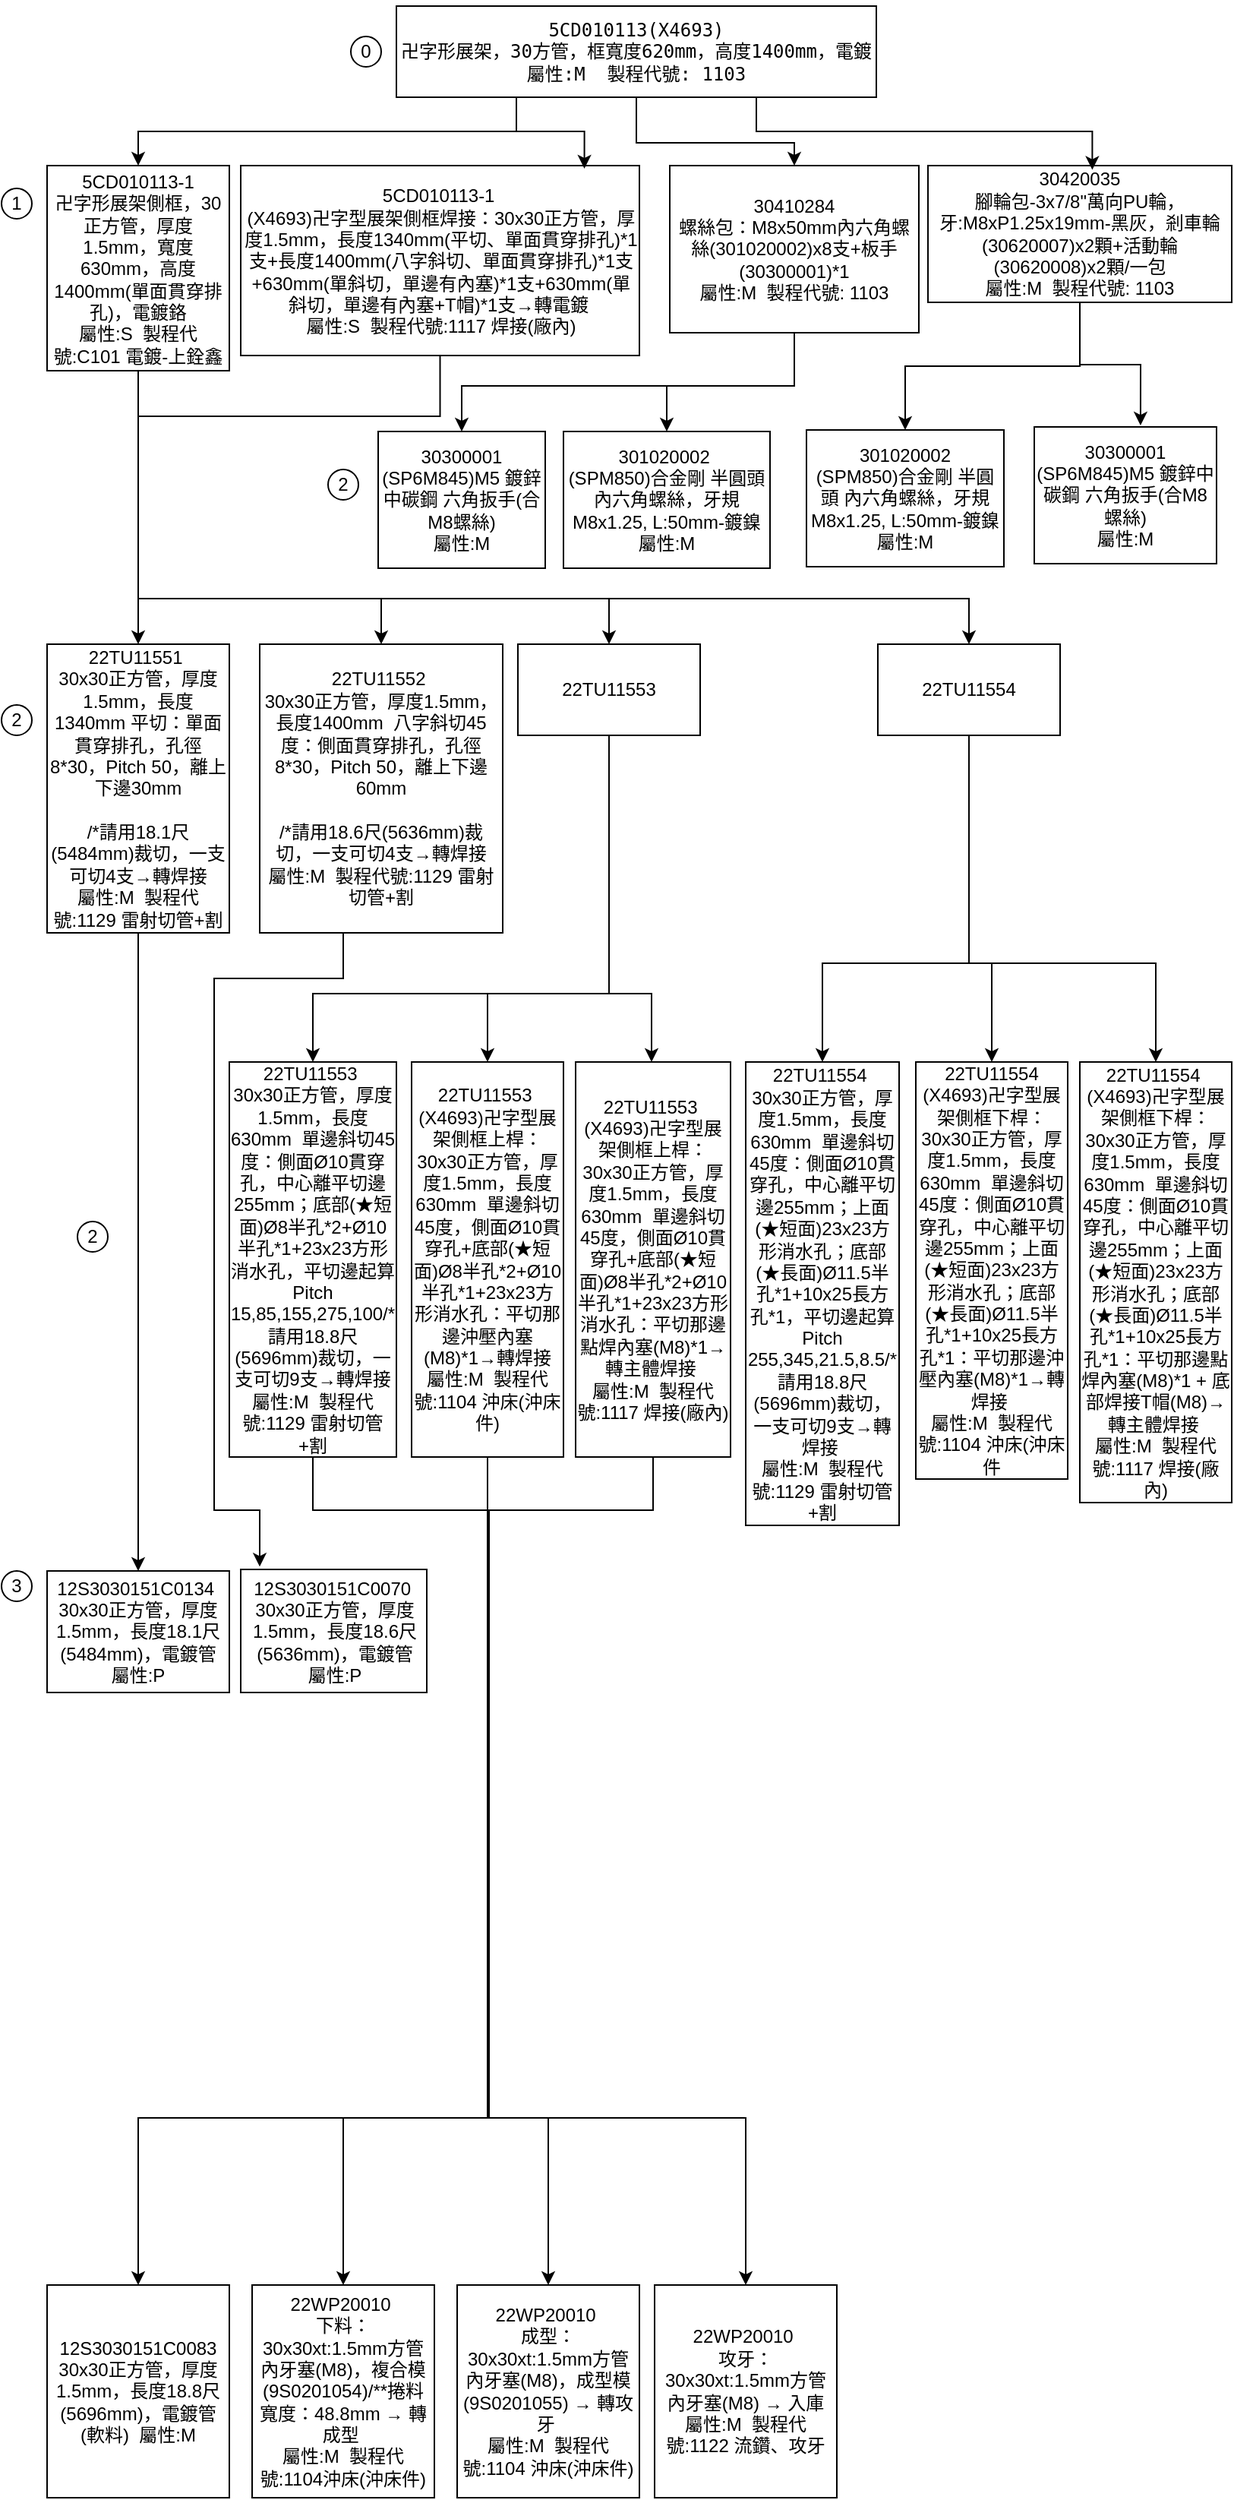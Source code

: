 <mxfile version="24.2.8" type="github">
  <diagram id="C5RBs43oDa-KdzZeNtuy" name="Page-1">
    <mxGraphModel dx="1434" dy="772" grid="1" gridSize="10" guides="1" tooltips="1" connect="1" arrows="1" fold="1" page="1" pageScale="1" pageWidth="827" pageHeight="1169" math="0" shadow="0">
      <root>
        <mxCell id="WIyWlLk6GJQsqaUBKTNV-0" />
        <mxCell id="WIyWlLk6GJQsqaUBKTNV-1" parent="WIyWlLk6GJQsqaUBKTNV-0" />
        <mxCell id="io9VJMqO0ZMELUNDM5LC-114" style="edgeStyle=orthogonalEdgeStyle;rounded=0;orthogonalLoop=1;jettySize=auto;html=1;exitX=0.25;exitY=1;exitDx=0;exitDy=0;entryX=0.5;entryY=0;entryDx=0;entryDy=0;" edge="1" parent="WIyWlLk6GJQsqaUBKTNV-1" source="io9VJMqO0ZMELUNDM5LC-0" target="io9VJMqO0ZMELUNDM5LC-1">
          <mxGeometry relative="1" as="geometry" />
        </mxCell>
        <mxCell id="io9VJMqO0ZMELUNDM5LC-117" style="edgeStyle=orthogonalEdgeStyle;rounded=0;orthogonalLoop=1;jettySize=auto;html=1;entryX=0.5;entryY=0;entryDx=0;entryDy=0;" edge="1" parent="WIyWlLk6GJQsqaUBKTNV-1" source="io9VJMqO0ZMELUNDM5LC-0" target="io9VJMqO0ZMELUNDM5LC-2">
          <mxGeometry relative="1" as="geometry">
            <Array as="points">
              <mxPoint x="428" y="100" />
              <mxPoint x="532" y="100" />
            </Array>
          </mxGeometry>
        </mxCell>
        <mxCell id="io9VJMqO0ZMELUNDM5LC-0" value="&lt;pre&gt;5CD010113(X4693)&lt;br&gt;卍字形展架，30方管，框寬度620mm，高度1400mm，電鍍&lt;br&gt;屬性:M&amp;nbsp; 製程代號: 1103&lt;/pre&gt;" style="rounded=0;whiteSpace=wrap;html=1;align=center;" vertex="1" parent="WIyWlLk6GJQsqaUBKTNV-1">
          <mxGeometry x="270" y="10" width="316" height="60" as="geometry" />
        </mxCell>
        <mxCell id="io9VJMqO0ZMELUNDM5LC-167" style="edgeStyle=orthogonalEdgeStyle;rounded=0;orthogonalLoop=1;jettySize=auto;html=1;" edge="1" parent="WIyWlLk6GJQsqaUBKTNV-1" source="io9VJMqO0ZMELUNDM5LC-1" target="io9VJMqO0ZMELUNDM5LC-160">
          <mxGeometry relative="1" as="geometry">
            <Array as="points">
              <mxPoint x="100" y="400" />
              <mxPoint x="410" y="400" />
            </Array>
          </mxGeometry>
        </mxCell>
        <mxCell id="io9VJMqO0ZMELUNDM5LC-168" style="edgeStyle=orthogonalEdgeStyle;rounded=0;orthogonalLoop=1;jettySize=auto;html=1;" edge="1" parent="WIyWlLk6GJQsqaUBKTNV-1" source="io9VJMqO0ZMELUNDM5LC-1" target="io9VJMqO0ZMELUNDM5LC-161">
          <mxGeometry relative="1" as="geometry">
            <Array as="points">
              <mxPoint x="100" y="400" />
              <mxPoint x="647" y="400" />
            </Array>
          </mxGeometry>
        </mxCell>
        <mxCell id="io9VJMqO0ZMELUNDM5LC-177" style="edgeStyle=orthogonalEdgeStyle;rounded=0;orthogonalLoop=1;jettySize=auto;html=1;entryX=0.5;entryY=0;entryDx=0;entryDy=0;" edge="1" parent="WIyWlLk6GJQsqaUBKTNV-1" source="io9VJMqO0ZMELUNDM5LC-1" target="io9VJMqO0ZMELUNDM5LC-23">
          <mxGeometry relative="1" as="geometry">
            <Array as="points">
              <mxPoint x="100" y="400" />
              <mxPoint x="260" y="400" />
            </Array>
          </mxGeometry>
        </mxCell>
        <mxCell id="io9VJMqO0ZMELUNDM5LC-1" value="5CD010113-1&lt;div&gt;卍字形展架側框，30正方管，厚度1.5mm，寬度630mm，高度1400mm(單面貫穿排孔)，電鍍鉻&lt;br&gt;&lt;/div&gt;&lt;div&gt;屬性:S&amp;nbsp; 製程代號:C101 電鍍-上銓鑫&lt;br&gt;&lt;/div&gt;" style="rounded=0;whiteSpace=wrap;html=1;" vertex="1" parent="WIyWlLk6GJQsqaUBKTNV-1">
          <mxGeometry x="40" y="115" width="120" height="135" as="geometry" />
        </mxCell>
        <mxCell id="io9VJMqO0ZMELUNDM5LC-108" style="edgeStyle=orthogonalEdgeStyle;rounded=0;orthogonalLoop=1;jettySize=auto;html=1;" edge="1" parent="WIyWlLk6GJQsqaUBKTNV-1" source="io9VJMqO0ZMELUNDM5LC-2" target="io9VJMqO0ZMELUNDM5LC-15">
          <mxGeometry relative="1" as="geometry">
            <Array as="points">
              <mxPoint x="532" y="260" />
              <mxPoint x="313" y="260" />
            </Array>
          </mxGeometry>
        </mxCell>
        <mxCell id="io9VJMqO0ZMELUNDM5LC-109" style="edgeStyle=orthogonalEdgeStyle;rounded=0;orthogonalLoop=1;jettySize=auto;html=1;entryX=0.5;entryY=0;entryDx=0;entryDy=0;" edge="1" parent="WIyWlLk6GJQsqaUBKTNV-1" source="io9VJMqO0ZMELUNDM5LC-2" target="io9VJMqO0ZMELUNDM5LC-14">
          <mxGeometry relative="1" as="geometry">
            <Array as="points">
              <mxPoint x="532" y="260" />
              <mxPoint x="448" y="260" />
            </Array>
          </mxGeometry>
        </mxCell>
        <mxCell id="io9VJMqO0ZMELUNDM5LC-2" value="&lt;p&gt;30410284&lt;br&gt;螺絲包：M8x50mm內六角螺絲(301020002)x8支+板手(30300001)*1&lt;br&gt;屬性:M&amp;nbsp; 製程代號: 1103&lt;/p&gt;" style="rounded=0;whiteSpace=wrap;html=1;" vertex="1" parent="WIyWlLk6GJQsqaUBKTNV-1">
          <mxGeometry x="450" y="115" width="164" height="110" as="geometry" />
        </mxCell>
        <mxCell id="io9VJMqO0ZMELUNDM5LC-19" style="edgeStyle=orthogonalEdgeStyle;rounded=0;orthogonalLoop=1;jettySize=auto;html=1;exitX=0.5;exitY=1;exitDx=0;exitDy=0;entryX=0.5;entryY=0;entryDx=0;entryDy=0;" edge="1" parent="WIyWlLk6GJQsqaUBKTNV-1" source="io9VJMqO0ZMELUNDM5LC-5" target="io9VJMqO0ZMELUNDM5LC-11">
          <mxGeometry relative="1" as="geometry" />
        </mxCell>
        <mxCell id="io9VJMqO0ZMELUNDM5LC-5" value="30420035&lt;div&gt;腳輪包-3x7/8&quot;萬向PU輪，牙:M8xP1.25x19mm-黑灰，剎車輪(30620007)x2顆+活動輪(30620008)x2顆/一包&lt;br&gt;&lt;/div&gt;&lt;div&gt;屬性:M&amp;nbsp; 製程代號: 1103&lt;br&gt;&lt;/div&gt;" style="rounded=0;whiteSpace=wrap;html=1;" vertex="1" parent="WIyWlLk6GJQsqaUBKTNV-1">
          <mxGeometry x="620" y="115" width="200" height="90" as="geometry" />
        </mxCell>
        <mxCell id="io9VJMqO0ZMELUNDM5LC-11" value="301020002&lt;div&gt;(SPM850)合金剛 半圓頭 內六角螺絲，牙規M8x1.25, L:50mm-鍍鎳&lt;br&gt;&lt;/div&gt;&lt;div&gt;屬性:M&lt;br&gt;&lt;/div&gt;" style="rounded=0;whiteSpace=wrap;html=1;" vertex="1" parent="WIyWlLk6GJQsqaUBKTNV-1">
          <mxGeometry x="540" y="289" width="130" height="90" as="geometry" />
        </mxCell>
        <mxCell id="io9VJMqO0ZMELUNDM5LC-12" value="30300001&lt;div&gt;(SP6M845)M5 鍍鋅中碳鋼 六角扳手(合M8螺絲)&lt;br&gt;&lt;/div&gt;&lt;div&gt;屬性:M&lt;br&gt;&lt;/div&gt;" style="rounded=0;whiteSpace=wrap;html=1;" vertex="1" parent="WIyWlLk6GJQsqaUBKTNV-1">
          <mxGeometry x="690" y="287" width="120" height="90" as="geometry" />
        </mxCell>
        <mxCell id="io9VJMqO0ZMELUNDM5LC-14" value="301020002&amp;nbsp;&lt;div&gt;(SPM850)合金剛 半圓頭 內六角螺絲，牙規M8x1.25, L:50mm-鍍鎳&lt;/div&gt;&lt;div&gt;屬性:M&lt;br&gt;&lt;/div&gt;" style="rounded=0;whiteSpace=wrap;html=1;" vertex="1" parent="WIyWlLk6GJQsqaUBKTNV-1">
          <mxGeometry x="380" y="290" width="136" height="90" as="geometry" />
        </mxCell>
        <mxCell id="io9VJMqO0ZMELUNDM5LC-15" value="30300001 (SP6M845)M5 鍍鋅中碳鋼 六角扳手(合M8螺絲)&lt;div&gt;屬性:M&lt;br&gt;&lt;/div&gt;" style="rounded=0;whiteSpace=wrap;html=1;" vertex="1" parent="WIyWlLk6GJQsqaUBKTNV-1">
          <mxGeometry x="258" y="290" width="110" height="90" as="geometry" />
        </mxCell>
        <mxCell id="io9VJMqO0ZMELUNDM5LC-18" style="edgeStyle=orthogonalEdgeStyle;rounded=0;orthogonalLoop=1;jettySize=auto;html=1;entryX=0.583;entryY=-0.011;entryDx=0;entryDy=0;entryPerimeter=0;" edge="1" parent="WIyWlLk6GJQsqaUBKTNV-1" source="io9VJMqO0ZMELUNDM5LC-5" target="io9VJMqO0ZMELUNDM5LC-12">
          <mxGeometry relative="1" as="geometry" />
        </mxCell>
        <mxCell id="io9VJMqO0ZMELUNDM5LC-37" style="edgeStyle=orthogonalEdgeStyle;rounded=0;orthogonalLoop=1;jettySize=auto;html=1;entryX=0.5;entryY=0;entryDx=0;entryDy=0;" edge="1" parent="WIyWlLk6GJQsqaUBKTNV-1" source="io9VJMqO0ZMELUNDM5LC-22" target="io9VJMqO0ZMELUNDM5LC-35">
          <mxGeometry relative="1" as="geometry" />
        </mxCell>
        <mxCell id="io9VJMqO0ZMELUNDM5LC-22" value="22TU11551&amp;nbsp;&lt;div&gt;30x30正方管，厚度1.5mm，長度1340mm 平切：單面貫穿排孔，孔徑8*30，Pitch 50，離上下邊30mm&lt;/div&gt;&lt;div&gt;&lt;br&gt;&lt;/div&gt;&lt;div&gt;/*&lt;span style=&quot;background-color: initial;&quot;&gt;請用18.1尺(5484mm)裁切，一支可切4支→轉焊接&lt;/span&gt;&lt;/div&gt;&lt;div&gt;&lt;span style=&quot;background-color: initial;&quot;&gt;屬性:M&amp;nbsp; 製程代號:1129 雷射切管+割&lt;/span&gt;&lt;/div&gt;" style="rounded=0;whiteSpace=wrap;html=1;" vertex="1" parent="WIyWlLk6GJQsqaUBKTNV-1">
          <mxGeometry x="40" y="430" width="120" height="190" as="geometry" />
        </mxCell>
        <mxCell id="io9VJMqO0ZMELUNDM5LC-23" value="22TU11552&amp;nbsp;&lt;div&gt;30x30正方管，厚度1.5mm，長度1400mm&amp;nbsp; 八字斜切45度：側面貫穿排孔，孔徑8*30，Pitch 50，離上下邊60mm&lt;/div&gt;&lt;div&gt;&lt;br&gt;&lt;/div&gt;&lt;div&gt;/*&lt;span style=&quot;background-color: initial;&quot;&gt;請用18.6尺(5636mm)裁切，一支可切4支→轉焊接&lt;/span&gt;&lt;/div&gt;&lt;div&gt;&lt;span style=&quot;background-color: initial;&quot;&gt;屬性:M&amp;nbsp; 製程代號:1129 雷射切管+割&lt;/span&gt;&lt;/div&gt;" style="rounded=0;whiteSpace=wrap;html=1;" vertex="1" parent="WIyWlLk6GJQsqaUBKTNV-1">
          <mxGeometry x="180" y="430" width="160" height="190" as="geometry" />
        </mxCell>
        <mxCell id="io9VJMqO0ZMELUNDM5LC-35" value="12S3030151C0134&amp;nbsp;&lt;div&gt;30x30正方管，厚度1.5mm，長度18.1尺(5484mm)，電鍍管&lt;/div&gt;&lt;div&gt;屬性:P&lt;/div&gt;" style="rounded=0;whiteSpace=wrap;html=1;align=center;" vertex="1" parent="WIyWlLk6GJQsqaUBKTNV-1">
          <mxGeometry x="40" y="1040" width="120" height="80" as="geometry" />
        </mxCell>
        <mxCell id="io9VJMqO0ZMELUNDM5LC-38" value="12S3030151C0070&amp;nbsp;&lt;div&gt;30x30正方管，厚度1.5mm，長度18.6尺(5636mm)，電鍍管&lt;/div&gt;&lt;div&gt;屬性:P&lt;/div&gt;" style="rounded=0;whiteSpace=wrap;html=1;" vertex="1" parent="WIyWlLk6GJQsqaUBKTNV-1">
          <mxGeometry x="167.5" y="1039" width="122.5" height="81" as="geometry" />
        </mxCell>
        <mxCell id="io9VJMqO0ZMELUNDM5LC-60" value="0" style="ellipse;whiteSpace=wrap;html=1;aspect=fixed;" vertex="1" parent="WIyWlLk6GJQsqaUBKTNV-1">
          <mxGeometry x="240" y="30" width="20" height="20" as="geometry" />
        </mxCell>
        <mxCell id="io9VJMqO0ZMELUNDM5LC-61" value="1" style="ellipse;whiteSpace=wrap;html=1;aspect=fixed;" vertex="1" parent="WIyWlLk6GJQsqaUBKTNV-1">
          <mxGeometry x="10" y="130" width="20" height="20" as="geometry" />
        </mxCell>
        <mxCell id="io9VJMqO0ZMELUNDM5LC-62" value="2" style="ellipse;whiteSpace=wrap;html=1;aspect=fixed;" vertex="1" parent="WIyWlLk6GJQsqaUBKTNV-1">
          <mxGeometry x="225" y="315" width="20" height="20" as="geometry" />
        </mxCell>
        <mxCell id="io9VJMqO0ZMELUNDM5LC-63" value="2" style="ellipse;whiteSpace=wrap;html=1;aspect=fixed;" vertex="1" parent="WIyWlLk6GJQsqaUBKTNV-1">
          <mxGeometry x="10" y="470" width="20" height="20" as="geometry" />
        </mxCell>
        <mxCell id="io9VJMqO0ZMELUNDM5LC-77" value="3" style="ellipse;whiteSpace=wrap;html=1;aspect=fixed;" vertex="1" parent="WIyWlLk6GJQsqaUBKTNV-1">
          <mxGeometry x="10" y="1040" width="20" height="20" as="geometry" />
        </mxCell>
        <mxCell id="io9VJMqO0ZMELUNDM5LC-159" style="edgeStyle=orthogonalEdgeStyle;rounded=0;orthogonalLoop=1;jettySize=auto;html=1;entryX=0.5;entryY=0;entryDx=0;entryDy=0;" edge="1" parent="WIyWlLk6GJQsqaUBKTNV-1" source="io9VJMqO0ZMELUNDM5LC-79" target="io9VJMqO0ZMELUNDM5LC-157">
          <mxGeometry relative="1" as="geometry">
            <mxPoint x="230" y="1240" as="targetPoint" />
            <Array as="points">
              <mxPoint x="215" y="1000" />
              <mxPoint x="331" y="1000" />
              <mxPoint x="331" y="1400" />
              <mxPoint x="100" y="1400" />
            </Array>
          </mxGeometry>
        </mxCell>
        <mxCell id="io9VJMqO0ZMELUNDM5LC-79" value="&lt;div&gt;22TU11553&amp;nbsp;&lt;/div&gt;&lt;div&gt;30x30正方管，厚度1.5mm，長度630mm&amp;nbsp; 單邊斜切45度：側面Ø10貫穿孔，中心離平切邊255mm；底部(★短面)Ø8半孔*2+Ø10半孔*1+23x23方形消水孔，平切邊起算Pitch 15,85,155,275,100/*請用18.8尺(5696mm)裁切，一支可切9支→轉焊接 屬性:M&amp;nbsp; 製程代號:1129 雷射切管+割&lt;/div&gt;" style="rounded=0;whiteSpace=wrap;html=1;align=center;" vertex="1" parent="WIyWlLk6GJQsqaUBKTNV-1">
          <mxGeometry x="160" y="705" width="110" height="260" as="geometry" />
        </mxCell>
        <mxCell id="io9VJMqO0ZMELUNDM5LC-181" style="edgeStyle=orthogonalEdgeStyle;rounded=0;orthogonalLoop=1;jettySize=auto;html=1;entryX=0.5;entryY=0;entryDx=0;entryDy=0;" edge="1" parent="WIyWlLk6GJQsqaUBKTNV-1" source="io9VJMqO0ZMELUNDM5LC-81" target="io9VJMqO0ZMELUNDM5LC-179">
          <mxGeometry relative="1" as="geometry">
            <Array as="points">
              <mxPoint x="330" y="1400" />
              <mxPoint x="500" y="1400" />
            </Array>
          </mxGeometry>
        </mxCell>
        <mxCell id="io9VJMqO0ZMELUNDM5LC-184" style="edgeStyle=orthogonalEdgeStyle;rounded=0;orthogonalLoop=1;jettySize=auto;html=1;entryX=0.5;entryY=0;entryDx=0;entryDy=0;" edge="1" parent="WIyWlLk6GJQsqaUBKTNV-1" source="io9VJMqO0ZMELUNDM5LC-81" target="io9VJMqO0ZMELUNDM5LC-176">
          <mxGeometry relative="1" as="geometry">
            <Array as="points">
              <mxPoint x="330" y="1400" />
              <mxPoint x="235" y="1400" />
            </Array>
          </mxGeometry>
        </mxCell>
        <mxCell id="io9VJMqO0ZMELUNDM5LC-81" value="22TU11553&amp;nbsp;&lt;div&gt;(X4693)卍字型展架側框上桿：30x30正方管，厚度1.5mm，長度630mm&amp;nbsp; 單邊斜切45度，側面Ø10貫穿孔+底部(★短面)Ø8半孔*2+Ø10半孔*1+23x23方形消水孔：平切那邊沖壓內塞(M8)*1→轉焊接 屬性:M&amp;nbsp; 製程代號:1104 沖床(沖床件)&lt;/div&gt;" style="rounded=0;whiteSpace=wrap;html=1;" vertex="1" parent="WIyWlLk6GJQsqaUBKTNV-1">
          <mxGeometry x="280" y="705" width="100" height="260" as="geometry" />
        </mxCell>
        <mxCell id="io9VJMqO0ZMELUNDM5LC-183" style="edgeStyle=orthogonalEdgeStyle;rounded=0;orthogonalLoop=1;jettySize=auto;html=1;entryX=0.5;entryY=0;entryDx=0;entryDy=0;" edge="1" parent="WIyWlLk6GJQsqaUBKTNV-1" source="io9VJMqO0ZMELUNDM5LC-85" target="io9VJMqO0ZMELUNDM5LC-178">
          <mxGeometry relative="1" as="geometry">
            <Array as="points">
              <mxPoint x="439" y="1000" />
              <mxPoint x="330" y="1000" />
              <mxPoint x="330" y="1400" />
              <mxPoint x="370" y="1400" />
            </Array>
          </mxGeometry>
        </mxCell>
        <mxCell id="io9VJMqO0ZMELUNDM5LC-85" value="22TU11553&amp;nbsp;&lt;div&gt;(X4693)卍字型展架側框上桿：30x30正方管，厚度1.5mm，長度630mm&amp;nbsp; 單邊斜切45度，側面Ø10貫穿孔+底部(★短面)Ø8半孔*2+Ø10半孔*1+23x23方形消水孔：平切那邊點焊內塞(M8)*1→轉主體焊接&amp;nbsp;&lt;/div&gt;&lt;div&gt;屬性:M&amp;nbsp; 製程代號:1117 焊接(廠內)&lt;/div&gt;" style="rounded=0;whiteSpace=wrap;html=1;" vertex="1" parent="WIyWlLk6GJQsqaUBKTNV-1">
          <mxGeometry x="388" y="705" width="102" height="260" as="geometry" />
        </mxCell>
        <mxCell id="io9VJMqO0ZMELUNDM5LC-94" style="edgeStyle=orthogonalEdgeStyle;rounded=0;orthogonalLoop=1;jettySize=auto;html=1;entryX=0.102;entryY=-0.023;entryDx=0;entryDy=0;entryPerimeter=0;" edge="1" parent="WIyWlLk6GJQsqaUBKTNV-1" source="io9VJMqO0ZMELUNDM5LC-23" target="io9VJMqO0ZMELUNDM5LC-38">
          <mxGeometry relative="1" as="geometry">
            <Array as="points">
              <mxPoint x="235" y="650" />
              <mxPoint x="150" y="650" />
              <mxPoint x="150" y="1000" />
              <mxPoint x="180" y="1000" />
            </Array>
          </mxGeometry>
        </mxCell>
        <mxCell id="io9VJMqO0ZMELUNDM5LC-166" style="edgeStyle=orthogonalEdgeStyle;rounded=0;orthogonalLoop=1;jettySize=auto;html=1;entryX=0.5;entryY=0;entryDx=0;entryDy=0;" edge="1" parent="WIyWlLk6GJQsqaUBKTNV-1" source="io9VJMqO0ZMELUNDM5LC-98" target="io9VJMqO0ZMELUNDM5LC-22">
          <mxGeometry relative="1" as="geometry">
            <Array as="points">
              <mxPoint x="299" y="280" />
              <mxPoint x="100" y="280" />
            </Array>
          </mxGeometry>
        </mxCell>
        <mxCell id="io9VJMqO0ZMELUNDM5LC-98" value="5CD010113-1&amp;nbsp;&lt;div&gt;(X4693)卍字型展架側框焊接：30x30正方管，厚度1.5mm，長度1340mm(平切、單面貫穿排孔)*1支+長度1400mm(八字斜切、單面貫穿排孔)*1支+630mm(單斜切，單邊有內塞)*1支+630mm(單斜切，單邊有內塞+T帽)*1支→轉電鍍&amp;nbsp;&lt;/div&gt;&lt;div&gt;屬性:S&amp;nbsp; 製程代號:1117 焊接(廠內)&lt;/div&gt;" style="rounded=0;whiteSpace=wrap;html=1;" vertex="1" parent="WIyWlLk6GJQsqaUBKTNV-1">
          <mxGeometry x="167.5" y="115" width="262.5" height="125" as="geometry" />
        </mxCell>
        <mxCell id="io9VJMqO0ZMELUNDM5LC-115" style="edgeStyle=orthogonalEdgeStyle;rounded=0;orthogonalLoop=1;jettySize=auto;html=1;exitX=0.25;exitY=1;exitDx=0;exitDy=0;entryX=0.862;entryY=0.016;entryDx=0;entryDy=0;entryPerimeter=0;" edge="1" parent="WIyWlLk6GJQsqaUBKTNV-1" source="io9VJMqO0ZMELUNDM5LC-0" target="io9VJMqO0ZMELUNDM5LC-98">
          <mxGeometry relative="1" as="geometry" />
        </mxCell>
        <mxCell id="io9VJMqO0ZMELUNDM5LC-116" style="edgeStyle=orthogonalEdgeStyle;rounded=0;orthogonalLoop=1;jettySize=auto;html=1;exitX=0.75;exitY=1;exitDx=0;exitDy=0;entryX=0.541;entryY=0.031;entryDx=0;entryDy=0;entryPerimeter=0;" edge="1" parent="WIyWlLk6GJQsqaUBKTNV-1" source="io9VJMqO0ZMELUNDM5LC-0" target="io9VJMqO0ZMELUNDM5LC-5">
          <mxGeometry relative="1" as="geometry" />
        </mxCell>
        <mxCell id="io9VJMqO0ZMELUNDM5LC-130" value="&lt;div&gt;22TU11554&amp;nbsp;&lt;/div&gt;&lt;div&gt;30x30正方管，厚度1.5mm，長度630mm&amp;nbsp; 單邊斜切45度：側面Ø10貫穿孔，中心離平切邊255mm；上面(★短面)23x23方形消水孔；底部(★長面)Ø11.5半孔*1+10x25長方孔*1，平切邊起算Pitch 255,345,21.5,8.5/*請用18.8尺(5696mm)裁切，一支可切9支→轉焊接&amp;nbsp;&lt;/div&gt;&lt;div&gt;屬性:M&amp;nbsp; 製程代號:1129 雷射切管+割&lt;/div&gt;" style="rounded=0;whiteSpace=wrap;html=1;" vertex="1" parent="WIyWlLk6GJQsqaUBKTNV-1">
          <mxGeometry x="500" y="705" width="101" height="305" as="geometry" />
        </mxCell>
        <mxCell id="io9VJMqO0ZMELUNDM5LC-131" value="&lt;div&gt;22TU11554 (X4693)卍字型展架側框下桿：30x30正方管，厚度1.5mm，長度630mm&amp;nbsp; 單邊斜切45度：側面Ø10貫穿孔，中心離平切邊255mm；上面(★短面)23x23方形消水孔；底部(★長面)Ø11.5半孔*1+10x25長方孔*1：平切那邊沖壓內塞(M8)*1→轉焊接&amp;nbsp;&lt;/div&gt;&lt;div&gt;屬性:M&amp;nbsp; 製程代號:1104 沖床(沖床件&lt;/div&gt;" style="rounded=0;whiteSpace=wrap;html=1;" vertex="1" parent="WIyWlLk6GJQsqaUBKTNV-1">
          <mxGeometry x="612" y="705" width="100" height="274.5" as="geometry" />
        </mxCell>
        <mxCell id="io9VJMqO0ZMELUNDM5LC-135" value="22TU11554&amp;nbsp;&lt;div&gt;(X4693)卍字型展架側框下桿：30x30正方管，厚度1.5mm，長度630mm&amp;nbsp; 單邊斜切45度：側面Ø10貫穿孔，中心離平切邊255mm；上面(★短面)23x23方形消水孔；底部(★長面)Ø11.5半孔*1+10x25長方孔*1：平切那邊點焊內塞(M8)*1 + 底部焊接T帽(M8)→轉主體焊接&amp;nbsp;&lt;/div&gt;&lt;div&gt;屬性:M&amp;nbsp; 製程代號:1117 焊接(廠內)&lt;/div&gt;" style="rounded=0;whiteSpace=wrap;html=1;" vertex="1" parent="WIyWlLk6GJQsqaUBKTNV-1">
          <mxGeometry x="720" y="705" width="100" height="290" as="geometry" />
        </mxCell>
        <mxCell id="io9VJMqO0ZMELUNDM5LC-156" value="2" style="ellipse;whiteSpace=wrap;html=1;aspect=fixed;" vertex="1" parent="WIyWlLk6GJQsqaUBKTNV-1">
          <mxGeometry x="60" y="810" width="20" height="20" as="geometry" />
        </mxCell>
        <mxCell id="io9VJMqO0ZMELUNDM5LC-157" value="12S3030151C0083&lt;div&gt;30x30正方管，厚度1.5mm，長度18.8尺(5696mm)，電鍍管(軟料)&amp;nbsp;&amp;nbsp;屬性:M&lt;br&gt;&lt;/div&gt;" style="rounded=0;whiteSpace=wrap;html=1;" vertex="1" parent="WIyWlLk6GJQsqaUBKTNV-1">
          <mxGeometry x="40" y="1510" width="120" height="140" as="geometry" />
        </mxCell>
        <mxCell id="io9VJMqO0ZMELUNDM5LC-169" style="edgeStyle=orthogonalEdgeStyle;rounded=0;orthogonalLoop=1;jettySize=auto;html=1;entryX=0.5;entryY=0;entryDx=0;entryDy=0;" edge="1" parent="WIyWlLk6GJQsqaUBKTNV-1" source="io9VJMqO0ZMELUNDM5LC-160" target="io9VJMqO0ZMELUNDM5LC-79">
          <mxGeometry relative="1" as="geometry">
            <Array as="points">
              <mxPoint x="410" y="660" />
              <mxPoint x="215" y="660" />
            </Array>
          </mxGeometry>
        </mxCell>
        <mxCell id="io9VJMqO0ZMELUNDM5LC-170" style="edgeStyle=orthogonalEdgeStyle;rounded=0;orthogonalLoop=1;jettySize=auto;html=1;" edge="1" parent="WIyWlLk6GJQsqaUBKTNV-1" source="io9VJMqO0ZMELUNDM5LC-160" target="io9VJMqO0ZMELUNDM5LC-85">
          <mxGeometry relative="1" as="geometry">
            <Array as="points">
              <mxPoint x="410" y="660" />
              <mxPoint x="438" y="660" />
            </Array>
          </mxGeometry>
        </mxCell>
        <mxCell id="io9VJMqO0ZMELUNDM5LC-171" style="edgeStyle=orthogonalEdgeStyle;rounded=0;orthogonalLoop=1;jettySize=auto;html=1;entryX=0.5;entryY=0;entryDx=0;entryDy=0;" edge="1" parent="WIyWlLk6GJQsqaUBKTNV-1" source="io9VJMqO0ZMELUNDM5LC-160" target="io9VJMqO0ZMELUNDM5LC-81">
          <mxGeometry relative="1" as="geometry">
            <Array as="points">
              <mxPoint x="410" y="660" />
              <mxPoint x="330" y="660" />
            </Array>
          </mxGeometry>
        </mxCell>
        <mxCell id="io9VJMqO0ZMELUNDM5LC-160" value="22TU11553" style="rounded=0;whiteSpace=wrap;html=1;" vertex="1" parent="WIyWlLk6GJQsqaUBKTNV-1">
          <mxGeometry x="350" y="430" width="120" height="60" as="geometry" />
        </mxCell>
        <mxCell id="io9VJMqO0ZMELUNDM5LC-173" style="edgeStyle=orthogonalEdgeStyle;rounded=0;orthogonalLoop=1;jettySize=auto;html=1;entryX=0.5;entryY=0;entryDx=0;entryDy=0;" edge="1" parent="WIyWlLk6GJQsqaUBKTNV-1" source="io9VJMqO0ZMELUNDM5LC-161" target="io9VJMqO0ZMELUNDM5LC-131">
          <mxGeometry relative="1" as="geometry">
            <Array as="points">
              <mxPoint x="647" y="640" />
              <mxPoint x="662" y="640" />
            </Array>
          </mxGeometry>
        </mxCell>
        <mxCell id="io9VJMqO0ZMELUNDM5LC-174" style="edgeStyle=orthogonalEdgeStyle;rounded=0;orthogonalLoop=1;jettySize=auto;html=1;" edge="1" parent="WIyWlLk6GJQsqaUBKTNV-1" source="io9VJMqO0ZMELUNDM5LC-161" target="io9VJMqO0ZMELUNDM5LC-135">
          <mxGeometry relative="1" as="geometry">
            <Array as="points">
              <mxPoint x="647" y="640" />
              <mxPoint x="770" y="640" />
            </Array>
          </mxGeometry>
        </mxCell>
        <mxCell id="io9VJMqO0ZMELUNDM5LC-175" style="edgeStyle=orthogonalEdgeStyle;rounded=0;orthogonalLoop=1;jettySize=auto;html=1;entryX=0.5;entryY=0;entryDx=0;entryDy=0;" edge="1" parent="WIyWlLk6GJQsqaUBKTNV-1" source="io9VJMqO0ZMELUNDM5LC-161" target="io9VJMqO0ZMELUNDM5LC-130">
          <mxGeometry relative="1" as="geometry">
            <Array as="points">
              <mxPoint x="647" y="640" />
              <mxPoint x="551" y="640" />
            </Array>
          </mxGeometry>
        </mxCell>
        <mxCell id="io9VJMqO0ZMELUNDM5LC-161" value="22TU11554" style="rounded=0;whiteSpace=wrap;html=1;" vertex="1" parent="WIyWlLk6GJQsqaUBKTNV-1">
          <mxGeometry x="587" y="430" width="120" height="60" as="geometry" />
        </mxCell>
        <mxCell id="io9VJMqO0ZMELUNDM5LC-176" value="22WP20010&amp;nbsp;&lt;div&gt;下料：30x30xt:1.5mm方管內牙塞(M8)，複合模(9S0201054)/**捲料寬度：48.8mm → 轉成型&amp;nbsp;&lt;/div&gt;&lt;div&gt;屬性:M&amp;nbsp; 製程代號:1104沖床(沖床件)&lt;/div&gt;" style="rounded=0;whiteSpace=wrap;html=1;" vertex="1" parent="WIyWlLk6GJQsqaUBKTNV-1">
          <mxGeometry x="175" y="1510" width="120" height="140" as="geometry" />
        </mxCell>
        <mxCell id="io9VJMqO0ZMELUNDM5LC-178" value="22WP20010&amp;nbsp;&lt;div&gt;成型：30x30xt:1.5mm方管內牙塞(M8)，成型模(9S0201055) → 轉攻牙&amp;nbsp;&lt;/div&gt;&lt;div&gt;屬性:M&amp;nbsp; 製程代號:1104 沖床(沖床件)&lt;/div&gt;" style="rounded=0;whiteSpace=wrap;html=1;" vertex="1" parent="WIyWlLk6GJQsqaUBKTNV-1">
          <mxGeometry x="310" y="1510" width="120" height="140" as="geometry" />
        </mxCell>
        <mxCell id="io9VJMqO0ZMELUNDM5LC-179" value="22WP20010&amp;nbsp;&lt;div&gt;攻牙：30x30xt:1.5mm方管內牙塞(M8) → 入庫 屬性:M&amp;nbsp; 製程代號:1122 流鑽、攻牙&lt;/div&gt;" style="rounded=0;whiteSpace=wrap;html=1;" vertex="1" parent="WIyWlLk6GJQsqaUBKTNV-1">
          <mxGeometry x="440" y="1510" width="120" height="140" as="geometry" />
        </mxCell>
      </root>
    </mxGraphModel>
  </diagram>
</mxfile>
